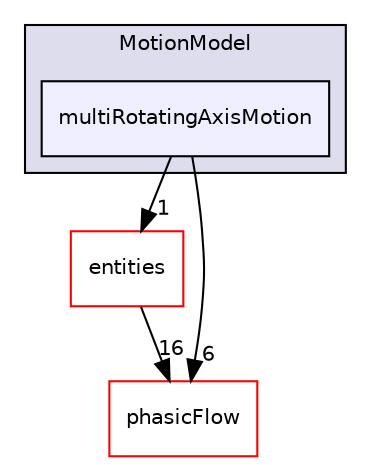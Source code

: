 digraph "src/MotionModel/multiRotatingAxisMotion" {
  compound=true
  node [ fontsize="10", fontname="Helvetica"];
  edge [ labelfontsize="10", labelfontname="Helvetica"];
  subgraph clusterdir_47ec108d6cccce3c0382fd3240a6cec7 {
    graph [ bgcolor="#ddddee", pencolor="black", label="MotionModel" fontname="Helvetica", fontsize="10", URL="dir_47ec108d6cccce3c0382fd3240a6cec7.html"]
  dir_8e8c2a5f4ee72bf74c7e222eb5b66550 [shape=box, label="multiRotatingAxisMotion", style="filled", fillcolor="#eeeeff", pencolor="black", URL="dir_8e8c2a5f4ee72bf74c7e222eb5b66550.html"];
  }
  dir_dfffb364e858dce2ad53d04d398ac8d4 [shape=box label="entities" fillcolor="white" style="filled" color="red" URL="dir_dfffb364e858dce2ad53d04d398ac8d4.html"];
  dir_cd7a5046d028e114fc17b2ebc2bd02d2 [shape=box label="phasicFlow" fillcolor="white" style="filled" color="red" URL="dir_cd7a5046d028e114fc17b2ebc2bd02d2.html"];
  dir_dfffb364e858dce2ad53d04d398ac8d4->dir_cd7a5046d028e114fc17b2ebc2bd02d2 [headlabel="16", labeldistance=1.5 headhref="dir_000051_000031.html"];
  dir_8e8c2a5f4ee72bf74c7e222eb5b66550->dir_dfffb364e858dce2ad53d04d398ac8d4 [headlabel="1", labeldistance=1.5 headhref="dir_000059_000051.html"];
  dir_8e8c2a5f4ee72bf74c7e222eb5b66550->dir_cd7a5046d028e114fc17b2ebc2bd02d2 [headlabel="6", labeldistance=1.5 headhref="dir_000059_000031.html"];
}
